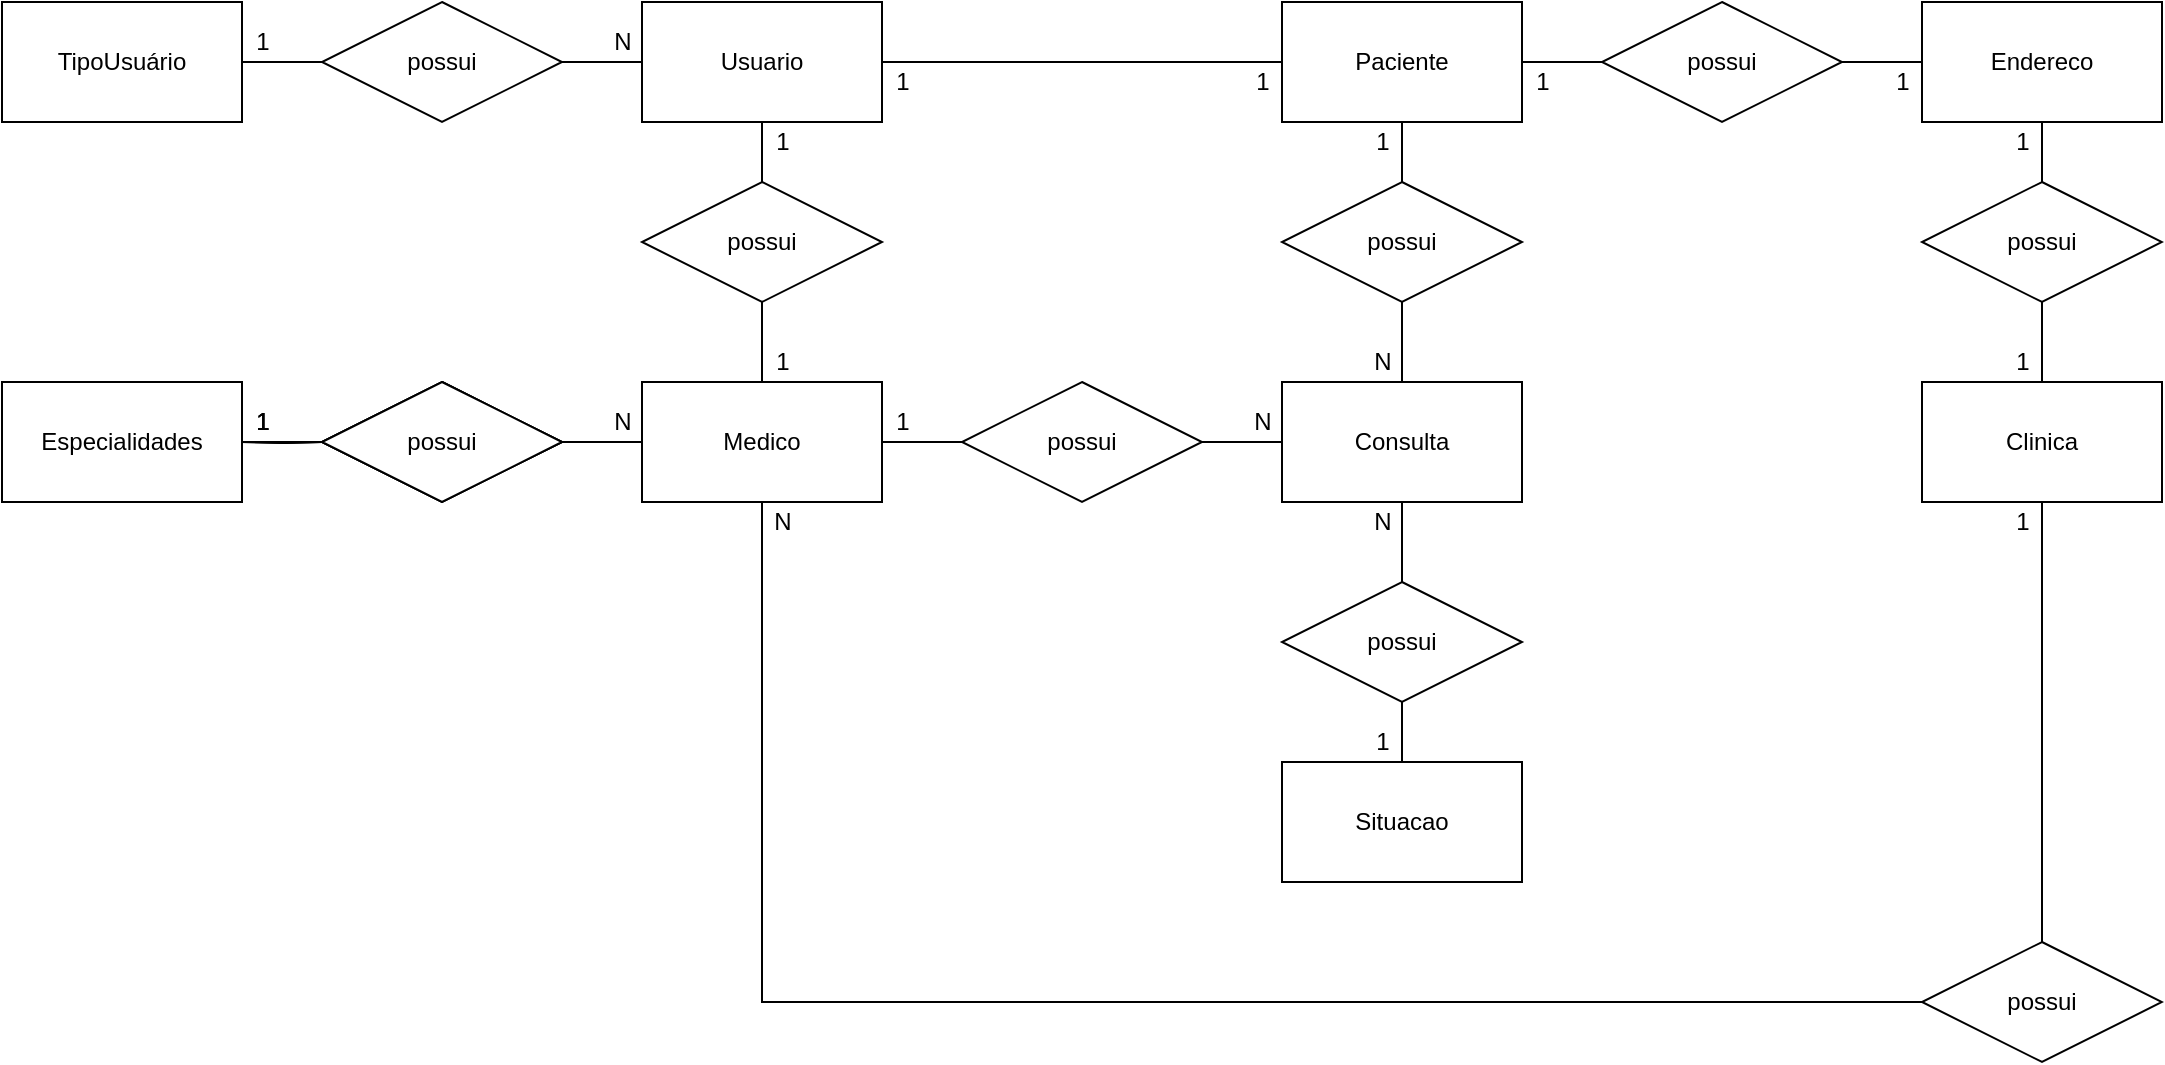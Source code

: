<mxfile version="14.9.8" type="device" pages="2"><diagram id="LfWB1ui1bYwnn0pGMx7a" name="Conceitual"><mxGraphModel dx="868" dy="450" grid="1" gridSize="10" guides="1" tooltips="1" connect="1" arrows="1" fold="1" page="1" pageScale="1" pageWidth="827" pageHeight="1169" math="0" shadow="0"><root><mxCell id="0"/><mxCell id="1" parent="0"/><mxCell id="jbiqNf6RN7B5OtMF_fF1-4" style="edgeStyle=orthogonalEdgeStyle;rounded=0;orthogonalLoop=1;jettySize=auto;html=1;entryX=0;entryY=0.5;entryDx=0;entryDy=0;endArrow=none;endFill=0;" parent="1" source="jbiqNf6RN7B5OtMF_fF1-1" target="jbiqNf6RN7B5OtMF_fF1-3" edge="1"><mxGeometry relative="1" as="geometry"/></mxCell><mxCell id="jbiqNf6RN7B5OtMF_fF1-1" value="TipoUsuário" style="rounded=0;whiteSpace=wrap;html=1;" parent="1" vertex="1"><mxGeometry x="60" y="30" width="120" height="60" as="geometry"/></mxCell><mxCell id="cAG_SviLnTarYkIdhIIH-14" style="edgeStyle=orthogonalEdgeStyle;rounded=0;orthogonalLoop=1;jettySize=auto;html=1;endArrow=none;endFill=0;" parent="1" source="jbiqNf6RN7B5OtMF_fF1-2" target="cAG_SviLnTarYkIdhIIH-13" edge="1"><mxGeometry relative="1" as="geometry"/></mxCell><mxCell id="cAG_SviLnTarYkIdhIIH-17" style="edgeStyle=orthogonalEdgeStyle;rounded=0;orthogonalLoop=1;jettySize=auto;html=1;endArrow=none;endFill=0;" parent="1" source="jbiqNf6RN7B5OtMF_fF1-2" target="cAG_SviLnTarYkIdhIIH-16" edge="1"><mxGeometry relative="1" as="geometry"/></mxCell><mxCell id="cAG_SviLnTarYkIdhIIH-62" value="" style="edgeStyle=orthogonalEdgeStyle;rounded=0;orthogonalLoop=1;jettySize=auto;html=1;endArrow=none;endFill=0;" parent="1" source="jbiqNf6RN7B5OtMF_fF1-2" target="jbiqNf6RN7B5OtMF_fF1-3" edge="1"><mxGeometry relative="1" as="geometry"/></mxCell><mxCell id="jbiqNf6RN7B5OtMF_fF1-2" value="Usuario" style="rounded=0;whiteSpace=wrap;html=1;" parent="1" vertex="1"><mxGeometry x="380" y="30" width="120" height="60" as="geometry"/></mxCell><mxCell id="jbiqNf6RN7B5OtMF_fF1-5" style="edgeStyle=orthogonalEdgeStyle;rounded=0;orthogonalLoop=1;jettySize=auto;html=1;exitX=1;exitY=0.5;exitDx=0;exitDy=0;entryX=0;entryY=0.5;entryDx=0;entryDy=0;endArrow=none;endFill=0;" parent="1" source="jbiqNf6RN7B5OtMF_fF1-3" target="jbiqNf6RN7B5OtMF_fF1-2" edge="1"><mxGeometry relative="1" as="geometry"/></mxCell><mxCell id="jbiqNf6RN7B5OtMF_fF1-3" value="possui" style="shape=rhombus;perimeter=rhombusPerimeter;whiteSpace=wrap;html=1;align=center;" parent="1" vertex="1"><mxGeometry x="220" y="30" width="120" height="60" as="geometry"/></mxCell><mxCell id="cAG_SviLnTarYkIdhIIH-5" style="edgeStyle=orthogonalEdgeStyle;rounded=0;orthogonalLoop=1;jettySize=auto;html=1;entryX=0;entryY=0.5;entryDx=0;entryDy=0;endArrow=none;endFill=0;" parent="1" source="cAG_SviLnTarYkIdhIIH-1" target="cAG_SviLnTarYkIdhIIH-3" edge="1"><mxGeometry relative="1" as="geometry"/></mxCell><mxCell id="cAG_SviLnTarYkIdhIIH-1" value="Especialidades" style="rounded=0;whiteSpace=wrap;html=1;" parent="1" vertex="1"><mxGeometry x="60" y="220" width="120" height="60" as="geometry"/></mxCell><mxCell id="cAG_SviLnTarYkIdhIIH-38" style="edgeStyle=orthogonalEdgeStyle;rounded=0;orthogonalLoop=1;jettySize=auto;html=1;entryX=0;entryY=0.5;entryDx=0;entryDy=0;endArrow=none;endFill=0;" parent="1" source="cAG_SviLnTarYkIdhIIH-2" target="cAG_SviLnTarYkIdhIIH-37" edge="1"><mxGeometry relative="1" as="geometry"/></mxCell><mxCell id="cAG_SviLnTarYkIdhIIH-55" style="edgeStyle=orthogonalEdgeStyle;rounded=0;orthogonalLoop=1;jettySize=auto;html=1;entryX=0;entryY=0.5;entryDx=0;entryDy=0;endArrow=none;endFill=0;" parent="1" source="cAG_SviLnTarYkIdhIIH-2" target="cAG_SviLnTarYkIdhIIH-54" edge="1"><mxGeometry relative="1" as="geometry"><Array as="points"><mxPoint x="440" y="530"/></Array></mxGeometry></mxCell><mxCell id="cAG_SviLnTarYkIdhIIH-2" value="Medico" style="rounded=0;whiteSpace=wrap;html=1;" parent="1" vertex="1"><mxGeometry x="380" y="220" width="120" height="60" as="geometry"/></mxCell><mxCell id="cAG_SviLnTarYkIdhIIH-3" value="possui" style="shape=rhombus;perimeter=rhombusPerimeter;whiteSpace=wrap;html=1;align=center;" parent="1" vertex="1"><mxGeometry x="220" y="220" width="120" height="60" as="geometry"/></mxCell><mxCell id="cAG_SviLnTarYkIdhIIH-7" value="1" style="text;html=1;align=center;verticalAlign=middle;resizable=0;points=[];autosize=1;strokeColor=none;" parent="1" vertex="1"><mxGeometry x="180" y="40" width="20" height="20" as="geometry"/></mxCell><mxCell id="cAG_SviLnTarYkIdhIIH-8" value="N" style="text;html=1;align=center;verticalAlign=middle;resizable=0;points=[];autosize=1;strokeColor=none;" parent="1" vertex="1"><mxGeometry x="360" y="40" width="20" height="20" as="geometry"/></mxCell><mxCell id="cAG_SviLnTarYkIdhIIH-9" value="1" style="text;html=1;align=center;verticalAlign=middle;resizable=0;points=[];autosize=1;strokeColor=none;" parent="1" vertex="1"><mxGeometry x="180" y="230" width="20" height="20" as="geometry"/></mxCell><mxCell id="cAG_SviLnTarYkIdhIIH-10" value="N" style="text;html=1;align=center;verticalAlign=middle;resizable=0;points=[];autosize=1;strokeColor=none;" parent="1" vertex="1"><mxGeometry x="360" y="230" width="20" height="20" as="geometry"/></mxCell><mxCell id="cAG_SviLnTarYkIdhIIH-41" style="edgeStyle=orthogonalEdgeStyle;rounded=0;orthogonalLoop=1;jettySize=auto;html=1;endArrow=none;endFill=0;" parent="1" source="cAG_SviLnTarYkIdhIIH-11" edge="1"><mxGeometry relative="1" as="geometry"><mxPoint x="760" y="130" as="targetPoint"/></mxGeometry></mxCell><mxCell id="cAG_SviLnTarYkIdhIIH-11" value="Paciente" style="rounded=0;whiteSpace=wrap;html=1;" parent="1" vertex="1"><mxGeometry x="700" y="30" width="120" height="60" as="geometry"/></mxCell><mxCell id="cAG_SviLnTarYkIdhIIH-35" style="edgeStyle=orthogonalEdgeStyle;rounded=0;orthogonalLoop=1;jettySize=auto;html=1;endArrow=none;endFill=0;" parent="1" source="cAG_SviLnTarYkIdhIIH-13" target="cAG_SviLnTarYkIdhIIH-2" edge="1"><mxGeometry relative="1" as="geometry"/></mxCell><mxCell id="cAG_SviLnTarYkIdhIIH-13" value="possui" style="shape=rhombus;perimeter=rhombusPerimeter;whiteSpace=wrap;html=1;align=center;" parent="1" vertex="1"><mxGeometry x="380" y="120" width="120" height="60" as="geometry"/></mxCell><mxCell id="cAG_SviLnTarYkIdhIIH-18" style="edgeStyle=orthogonalEdgeStyle;rounded=0;orthogonalLoop=1;jettySize=auto;html=1;endArrow=none;endFill=0;" parent="1" source="cAG_SviLnTarYkIdhIIH-16" target="cAG_SviLnTarYkIdhIIH-11" edge="1"><mxGeometry relative="1" as="geometry"/></mxCell><mxCell id="cAG_SviLnTarYkIdhIIH-44" style="edgeStyle=orthogonalEdgeStyle;rounded=0;orthogonalLoop=1;jettySize=auto;html=1;endArrow=none;endFill=0;" parent="1" source="cAG_SviLnTarYkIdhIIH-16" target="cAG_SviLnTarYkIdhIIH-43" edge="1"><mxGeometry relative="1" as="geometry"/></mxCell><mxCell id="cAG_SviLnTarYkIdhIIH-16" value="possui" style="shape=rhombus;perimeter=rhombusPerimeter;whiteSpace=wrap;html=1;align=center;" parent="1" vertex="1"><mxGeometry x="860" y="30" width="120" height="60" as="geometry"/></mxCell><mxCell id="cAG_SviLnTarYkIdhIIH-19" style="edgeStyle=orthogonalEdgeStyle;rounded=0;orthogonalLoop=1;jettySize=auto;html=1;entryX=0;entryY=0.5;entryDx=0;entryDy=0;endArrow=none;endFill=0;" parent="1" target="cAG_SviLnTarYkIdhIIH-20" edge="1"><mxGeometry relative="1" as="geometry"><mxPoint x="180" y="250" as="sourcePoint"/></mxGeometry></mxCell><mxCell id="cAG_SviLnTarYkIdhIIH-20" value="possui" style="shape=rhombus;perimeter=rhombusPerimeter;whiteSpace=wrap;html=1;align=center;" parent="1" vertex="1"><mxGeometry x="220" y="220" width="120" height="60" as="geometry"/></mxCell><mxCell id="cAG_SviLnTarYkIdhIIH-21" value="1" style="text;html=1;align=center;verticalAlign=middle;resizable=0;points=[];autosize=1;strokeColor=none;" parent="1" vertex="1"><mxGeometry x="180" y="230" width="20" height="20" as="geometry"/></mxCell><mxCell id="cAG_SviLnTarYkIdhIIH-22" style="edgeStyle=orthogonalEdgeStyle;rounded=0;orthogonalLoop=1;jettySize=auto;html=1;entryX=0;entryY=0.5;entryDx=0;entryDy=0;endArrow=none;endFill=0;" parent="1" target="cAG_SviLnTarYkIdhIIH-23" edge="1"><mxGeometry relative="1" as="geometry"><mxPoint x="180" y="250" as="sourcePoint"/></mxGeometry></mxCell><mxCell id="cAG_SviLnTarYkIdhIIH-34" style="edgeStyle=orthogonalEdgeStyle;rounded=0;orthogonalLoop=1;jettySize=auto;html=1;entryX=0;entryY=0.5;entryDx=0;entryDy=0;endArrow=none;endFill=0;" parent="1" source="cAG_SviLnTarYkIdhIIH-23" target="cAG_SviLnTarYkIdhIIH-2" edge="1"><mxGeometry relative="1" as="geometry"/></mxCell><mxCell id="cAG_SviLnTarYkIdhIIH-23" value="possui" style="shape=rhombus;perimeter=rhombusPerimeter;whiteSpace=wrap;html=1;align=center;" parent="1" vertex="1"><mxGeometry x="220" y="220" width="120" height="60" as="geometry"/></mxCell><mxCell id="cAG_SviLnTarYkIdhIIH-24" value="1" style="text;html=1;align=center;verticalAlign=middle;resizable=0;points=[];autosize=1;strokeColor=none;" parent="1" vertex="1"><mxGeometry x="180" y="230" width="20" height="20" as="geometry"/></mxCell><mxCell id="cAG_SviLnTarYkIdhIIH-52" style="edgeStyle=orthogonalEdgeStyle;rounded=0;orthogonalLoop=1;jettySize=auto;html=1;endArrow=none;endFill=0;" parent="1" source="cAG_SviLnTarYkIdhIIH-36" target="cAG_SviLnTarYkIdhIIH-50" edge="1"><mxGeometry relative="1" as="geometry"/></mxCell><mxCell id="cAG_SviLnTarYkIdhIIH-36" value="Consulta" style="rounded=0;whiteSpace=wrap;html=1;" parent="1" vertex="1"><mxGeometry x="700" y="220" width="120" height="60" as="geometry"/></mxCell><mxCell id="cAG_SviLnTarYkIdhIIH-39" style="edgeStyle=orthogonalEdgeStyle;rounded=0;orthogonalLoop=1;jettySize=auto;html=1;entryX=0;entryY=0.5;entryDx=0;entryDy=0;endArrow=none;endFill=0;" parent="1" source="cAG_SviLnTarYkIdhIIH-37" target="cAG_SviLnTarYkIdhIIH-36" edge="1"><mxGeometry relative="1" as="geometry"/></mxCell><mxCell id="cAG_SviLnTarYkIdhIIH-37" value="possui" style="shape=rhombus;perimeter=rhombusPerimeter;whiteSpace=wrap;html=1;align=center;" parent="1" vertex="1"><mxGeometry x="540" y="220" width="120" height="60" as="geometry"/></mxCell><mxCell id="cAG_SviLnTarYkIdhIIH-42" style="edgeStyle=orthogonalEdgeStyle;rounded=0;orthogonalLoop=1;jettySize=auto;html=1;endArrow=none;endFill=0;" parent="1" source="cAG_SviLnTarYkIdhIIH-40" target="cAG_SviLnTarYkIdhIIH-36" edge="1"><mxGeometry relative="1" as="geometry"/></mxCell><mxCell id="cAG_SviLnTarYkIdhIIH-40" value="possui" style="shape=rhombus;perimeter=rhombusPerimeter;whiteSpace=wrap;html=1;align=center;" parent="1" vertex="1"><mxGeometry x="700" y="120" width="120" height="60" as="geometry"/></mxCell><mxCell id="cAG_SviLnTarYkIdhIIH-48" style="edgeStyle=orthogonalEdgeStyle;rounded=0;orthogonalLoop=1;jettySize=auto;html=1;endArrow=none;endFill=0;" parent="1" source="cAG_SviLnTarYkIdhIIH-43" target="cAG_SviLnTarYkIdhIIH-46" edge="1"><mxGeometry relative="1" as="geometry"/></mxCell><mxCell id="cAG_SviLnTarYkIdhIIH-43" value="Endereco" style="rounded=0;whiteSpace=wrap;html=1;" parent="1" vertex="1"><mxGeometry x="1020" y="30" width="120" height="60" as="geometry"/></mxCell><mxCell id="cAG_SviLnTarYkIdhIIH-56" style="edgeStyle=orthogonalEdgeStyle;rounded=0;orthogonalLoop=1;jettySize=auto;html=1;endArrow=none;endFill=0;" parent="1" source="cAG_SviLnTarYkIdhIIH-45" target="cAG_SviLnTarYkIdhIIH-54" edge="1"><mxGeometry relative="1" as="geometry"/></mxCell><mxCell id="cAG_SviLnTarYkIdhIIH-45" value="Clinica" style="rounded=0;whiteSpace=wrap;html=1;" parent="1" vertex="1"><mxGeometry x="1020" y="220" width="120" height="60" as="geometry"/></mxCell><mxCell id="cAG_SviLnTarYkIdhIIH-49" style="edgeStyle=orthogonalEdgeStyle;rounded=0;orthogonalLoop=1;jettySize=auto;html=1;endArrow=none;endFill=0;" parent="1" source="cAG_SviLnTarYkIdhIIH-46" target="cAG_SviLnTarYkIdhIIH-45" edge="1"><mxGeometry relative="1" as="geometry"/></mxCell><mxCell id="cAG_SviLnTarYkIdhIIH-46" value="possui" style="shape=rhombus;perimeter=rhombusPerimeter;whiteSpace=wrap;html=1;align=center;" parent="1" vertex="1"><mxGeometry x="1020" y="120" width="120" height="60" as="geometry"/></mxCell><mxCell id="cAG_SviLnTarYkIdhIIH-53" style="edgeStyle=orthogonalEdgeStyle;rounded=0;orthogonalLoop=1;jettySize=auto;html=1;endArrow=none;endFill=0;" parent="1" source="cAG_SviLnTarYkIdhIIH-50" target="cAG_SviLnTarYkIdhIIH-51" edge="1"><mxGeometry relative="1" as="geometry"/></mxCell><mxCell id="cAG_SviLnTarYkIdhIIH-50" value="possui" style="shape=rhombus;perimeter=rhombusPerimeter;whiteSpace=wrap;html=1;align=center;" parent="1" vertex="1"><mxGeometry x="700" y="320" width="120" height="60" as="geometry"/></mxCell><mxCell id="cAG_SviLnTarYkIdhIIH-51" value="Situacao" style="rounded=0;whiteSpace=wrap;html=1;" parent="1" vertex="1"><mxGeometry x="700" y="410" width="120" height="60" as="geometry"/></mxCell><mxCell id="cAG_SviLnTarYkIdhIIH-54" value="possui" style="shape=rhombus;perimeter=rhombusPerimeter;whiteSpace=wrap;html=1;align=center;" parent="1" vertex="1"><mxGeometry x="1020" y="500" width="120" height="60" as="geometry"/></mxCell><mxCell id="cAG_SviLnTarYkIdhIIH-57" value="1" style="text;html=1;align=center;verticalAlign=middle;resizable=0;points=[];autosize=1;strokeColor=none;" parent="1" vertex="1"><mxGeometry x="440" y="90" width="20" height="20" as="geometry"/></mxCell><mxCell id="cAG_SviLnTarYkIdhIIH-58" value="1" style="text;html=1;align=center;verticalAlign=middle;resizable=0;points=[];autosize=1;strokeColor=none;" parent="1" vertex="1"><mxGeometry x="440" y="200" width="20" height="20" as="geometry"/></mxCell><mxCell id="cAG_SviLnTarYkIdhIIH-59" value="1" style="text;html=1;align=center;verticalAlign=middle;resizable=0;points=[];autosize=1;strokeColor=none;" parent="1" vertex="1"><mxGeometry x="680" y="60" width="20" height="20" as="geometry"/></mxCell><mxCell id="cAG_SviLnTarYkIdhIIH-60" value="1" style="text;html=1;align=center;verticalAlign=middle;resizable=0;points=[];autosize=1;strokeColor=none;" parent="1" vertex="1"><mxGeometry x="500" y="60" width="20" height="20" as="geometry"/></mxCell><mxCell id="cAG_SviLnTarYkIdhIIH-61" value="1" style="text;html=1;align=center;verticalAlign=middle;resizable=0;points=[];autosize=1;strokeColor=none;" parent="1" vertex="1"><mxGeometry x="500" y="230" width="20" height="20" as="geometry"/></mxCell><mxCell id="cAG_SviLnTarYkIdhIIH-63" value="N" style="text;html=1;align=center;verticalAlign=middle;resizable=0;points=[];autosize=1;strokeColor=none;" parent="1" vertex="1"><mxGeometry x="680" y="230" width="20" height="20" as="geometry"/></mxCell><mxCell id="cAG_SviLnTarYkIdhIIH-64" value="N" style="text;html=1;align=center;verticalAlign=middle;resizable=0;points=[];autosize=1;strokeColor=none;" parent="1" vertex="1"><mxGeometry x="740" y="280" width="20" height="20" as="geometry"/></mxCell><mxCell id="cAG_SviLnTarYkIdhIIH-65" value="1" style="text;html=1;align=center;verticalAlign=middle;resizable=0;points=[];autosize=1;strokeColor=none;" parent="1" vertex="1"><mxGeometry x="740" y="390" width="20" height="20" as="geometry"/></mxCell><mxCell id="cAG_SviLnTarYkIdhIIH-66" value="1" style="text;html=1;align=center;verticalAlign=middle;resizable=0;points=[];autosize=1;strokeColor=none;" parent="1" vertex="1"><mxGeometry x="820" y="60" width="20" height="20" as="geometry"/></mxCell><mxCell id="cAG_SviLnTarYkIdhIIH-67" value="1" style="text;html=1;align=center;verticalAlign=middle;resizable=0;points=[];autosize=1;strokeColor=none;" parent="1" vertex="1"><mxGeometry x="1000" y="60" width="20" height="20" as="geometry"/></mxCell><mxCell id="cAG_SviLnTarYkIdhIIH-68" value="1" style="text;html=1;align=center;verticalAlign=middle;resizable=0;points=[];autosize=1;strokeColor=none;" parent="1" vertex="1"><mxGeometry x="1060" y="200" width="20" height="20" as="geometry"/></mxCell><mxCell id="cAG_SviLnTarYkIdhIIH-69" value="1" style="text;html=1;align=center;verticalAlign=middle;resizable=0;points=[];autosize=1;strokeColor=none;" parent="1" vertex="1"><mxGeometry x="1060" y="90" width="20" height="20" as="geometry"/></mxCell><mxCell id="cAG_SviLnTarYkIdhIIH-70" value="1" style="text;html=1;align=center;verticalAlign=middle;resizable=0;points=[];autosize=1;strokeColor=none;" parent="1" vertex="1"><mxGeometry x="1060" y="280" width="20" height="20" as="geometry"/></mxCell><mxCell id="cAG_SviLnTarYkIdhIIH-71" value="N" style="text;html=1;align=center;verticalAlign=middle;resizable=0;points=[];autosize=1;strokeColor=none;" parent="1" vertex="1"><mxGeometry x="440" y="280" width="20" height="20" as="geometry"/></mxCell><mxCell id="cAG_SviLnTarYkIdhIIH-72" value="1" style="text;html=1;align=center;verticalAlign=middle;resizable=0;points=[];autosize=1;strokeColor=none;" parent="1" vertex="1"><mxGeometry x="740" y="90" width="20" height="20" as="geometry"/></mxCell><mxCell id="cAG_SviLnTarYkIdhIIH-73" value="N" style="text;html=1;align=center;verticalAlign=middle;resizable=0;points=[];autosize=1;strokeColor=none;" parent="1" vertex="1"><mxGeometry x="740" y="200" width="20" height="20" as="geometry"/></mxCell></root></mxGraphModel></diagram><diagram id="ZTUkLHb6FETA6n2-VKxh" name="Lógico"><mxGraphModel dx="1080" dy="450" grid="1" gridSize="10" guides="1" tooltips="1" connect="1" arrows="1" fold="1" page="1" pageScale="1" pageWidth="827" pageHeight="1169" math="0" shadow="0"><root><mxCell id="THkV9FOwX-B4hQtq1RS--0"/><mxCell id="THkV9FOwX-B4hQtq1RS--1" parent="THkV9FOwX-B4hQtq1RS--0"/><mxCell id="xNK_0DnHvjrGWhQIU7Gi-0" value="TipoUsuario" style="shape=table;startSize=30;container=1;collapsible=1;childLayout=tableLayout;fixedRows=1;rowLines=0;fontStyle=1;align=center;resizeLast=1;" parent="THkV9FOwX-B4hQtq1RS--1" vertex="1"><mxGeometry x="40" y="40" width="180" height="100" as="geometry"/></mxCell><mxCell id="xNK_0DnHvjrGWhQIU7Gi-1" value="" style="shape=partialRectangle;collapsible=0;dropTarget=0;pointerEvents=0;fillColor=none;top=0;left=0;bottom=1;right=0;points=[[0,0.5],[1,0.5]];portConstraint=eastwest;" parent="xNK_0DnHvjrGWhQIU7Gi-0" vertex="1"><mxGeometry y="30" width="180" height="30" as="geometry"/></mxCell><mxCell id="xNK_0DnHvjrGWhQIU7Gi-2" value="PK" style="shape=partialRectangle;connectable=0;fillColor=none;top=0;left=0;bottom=0;right=0;fontStyle=1;overflow=hidden;" parent="xNK_0DnHvjrGWhQIU7Gi-1" vertex="1"><mxGeometry width="30" height="30" as="geometry"/></mxCell><mxCell id="xNK_0DnHvjrGWhQIU7Gi-3" value="IdTipoUsuario" style="shape=partialRectangle;connectable=0;fillColor=none;top=0;left=0;bottom=0;right=0;align=left;spacingLeft=6;fontStyle=5;overflow=hidden;" parent="xNK_0DnHvjrGWhQIU7Gi-1" vertex="1"><mxGeometry x="30" width="150" height="30" as="geometry"/></mxCell><mxCell id="xNK_0DnHvjrGWhQIU7Gi-4" value="" style="shape=partialRectangle;collapsible=0;dropTarget=0;pointerEvents=0;fillColor=none;top=0;left=0;bottom=0;right=0;points=[[0,0.5],[1,0.5]];portConstraint=eastwest;" parent="xNK_0DnHvjrGWhQIU7Gi-0" vertex="1"><mxGeometry y="60" width="180" height="30" as="geometry"/></mxCell><mxCell id="xNK_0DnHvjrGWhQIU7Gi-5" value="" style="shape=partialRectangle;connectable=0;fillColor=none;top=0;left=0;bottom=0;right=0;editable=1;overflow=hidden;" parent="xNK_0DnHvjrGWhQIU7Gi-4" vertex="1"><mxGeometry width="30" height="30" as="geometry"/></mxCell><mxCell id="xNK_0DnHvjrGWhQIU7Gi-6" value="TipoUsuario" style="shape=partialRectangle;connectable=0;fillColor=none;top=0;left=0;bottom=0;right=0;align=left;spacingLeft=6;overflow=hidden;" parent="xNK_0DnHvjrGWhQIU7Gi-4" vertex="1"><mxGeometry x="30" width="150" height="30" as="geometry"/></mxCell><mxCell id="xNK_0DnHvjrGWhQIU7Gi-13" value="Usuario" style="shape=table;startSize=30;container=1;collapsible=1;childLayout=tableLayout;fixedRows=1;rowLines=0;fontStyle=1;align=center;resizeLast=1;" parent="THkV9FOwX-B4hQtq1RS--1" vertex="1"><mxGeometry x="310" y="40" width="180" height="160" as="geometry"/></mxCell><mxCell id="xNK_0DnHvjrGWhQIU7Gi-14" value="" style="shape=partialRectangle;collapsible=0;dropTarget=0;pointerEvents=0;fillColor=none;top=0;left=0;bottom=0;right=0;points=[[0,0.5],[1,0.5]];portConstraint=eastwest;" parent="xNK_0DnHvjrGWhQIU7Gi-13" vertex="1"><mxGeometry y="30" width="180" height="30" as="geometry"/></mxCell><mxCell id="xNK_0DnHvjrGWhQIU7Gi-15" value="PK" style="shape=partialRectangle;connectable=0;fillColor=none;top=0;left=0;bottom=0;right=0;fontStyle=1;overflow=hidden;" parent="xNK_0DnHvjrGWhQIU7Gi-14" vertex="1"><mxGeometry width="60" height="30" as="geometry"/></mxCell><mxCell id="xNK_0DnHvjrGWhQIU7Gi-16" value="IdUsuario" style="shape=partialRectangle;connectable=0;fillColor=none;top=0;left=0;bottom=0;right=0;align=left;spacingLeft=6;fontStyle=5;overflow=hidden;" parent="xNK_0DnHvjrGWhQIU7Gi-14" vertex="1"><mxGeometry x="60" width="120" height="30" as="geometry"/></mxCell><mxCell id="xNK_0DnHvjrGWhQIU7Gi-17" value="" style="shape=partialRectangle;collapsible=0;dropTarget=0;pointerEvents=0;fillColor=none;top=0;left=0;bottom=1;right=0;points=[[0,0.5],[1,0.5]];portConstraint=eastwest;" parent="xNK_0DnHvjrGWhQIU7Gi-13" vertex="1"><mxGeometry y="60" width="180" height="30" as="geometry"/></mxCell><mxCell id="xNK_0DnHvjrGWhQIU7Gi-18" value="FK" style="shape=partialRectangle;connectable=0;fillColor=none;top=0;left=0;bottom=0;right=0;fontStyle=1;overflow=hidden;" parent="xNK_0DnHvjrGWhQIU7Gi-17" vertex="1"><mxGeometry width="60" height="30" as="geometry"/></mxCell><mxCell id="xNK_0DnHvjrGWhQIU7Gi-19" value="IdTipoUsuario" style="shape=partialRectangle;connectable=0;fillColor=none;top=0;left=0;bottom=0;right=0;align=left;spacingLeft=6;fontStyle=5;overflow=hidden;" parent="xNK_0DnHvjrGWhQIU7Gi-17" vertex="1"><mxGeometry x="60" width="120" height="30" as="geometry"/></mxCell><mxCell id="xNK_0DnHvjrGWhQIU7Gi-20" value="" style="shape=partialRectangle;collapsible=0;dropTarget=0;pointerEvents=0;fillColor=none;top=0;left=0;bottom=0;right=0;points=[[0,0.5],[1,0.5]];portConstraint=eastwest;" parent="xNK_0DnHvjrGWhQIU7Gi-13" vertex="1"><mxGeometry y="90" width="180" height="30" as="geometry"/></mxCell><mxCell id="xNK_0DnHvjrGWhQIU7Gi-21" value="" style="shape=partialRectangle;connectable=0;fillColor=none;top=0;left=0;bottom=0;right=0;editable=1;overflow=hidden;" parent="xNK_0DnHvjrGWhQIU7Gi-20" vertex="1"><mxGeometry width="60" height="30" as="geometry"/></mxCell><mxCell id="xNK_0DnHvjrGWhQIU7Gi-22" value="Email" style="shape=partialRectangle;connectable=0;fillColor=none;top=0;left=0;bottom=0;right=0;align=left;spacingLeft=6;overflow=hidden;" parent="xNK_0DnHvjrGWhQIU7Gi-20" vertex="1"><mxGeometry x="60" width="120" height="30" as="geometry"/></mxCell><mxCell id="xNK_0DnHvjrGWhQIU7Gi-23" value="" style="shape=partialRectangle;collapsible=0;dropTarget=0;pointerEvents=0;fillColor=none;top=0;left=0;bottom=0;right=0;points=[[0,0.5],[1,0.5]];portConstraint=eastwest;" parent="xNK_0DnHvjrGWhQIU7Gi-13" vertex="1"><mxGeometry y="120" width="180" height="30" as="geometry"/></mxCell><mxCell id="xNK_0DnHvjrGWhQIU7Gi-24" value="" style="shape=partialRectangle;connectable=0;fillColor=none;top=0;left=0;bottom=0;right=0;editable=1;overflow=hidden;" parent="xNK_0DnHvjrGWhQIU7Gi-23" vertex="1"><mxGeometry width="60" height="30" as="geometry"/></mxCell><mxCell id="xNK_0DnHvjrGWhQIU7Gi-25" value="Senha" style="shape=partialRectangle;connectable=0;fillColor=none;top=0;left=0;bottom=0;right=0;align=left;spacingLeft=6;overflow=hidden;" parent="xNK_0DnHvjrGWhQIU7Gi-23" vertex="1"><mxGeometry x="60" width="120" height="30" as="geometry"/></mxCell><mxCell id="ZxUD5aOLRrO6bUhckDWb-0" value="Paciente" style="shape=table;startSize=30;container=1;collapsible=1;childLayout=tableLayout;fixedRows=1;rowLines=0;fontStyle=1;align=center;resizeLast=1;" parent="THkV9FOwX-B4hQtq1RS--1" vertex="1"><mxGeometry x="580" y="40" width="180" height="280" as="geometry"/></mxCell><mxCell id="ZxUD5aOLRrO6bUhckDWb-1" value="" style="shape=partialRectangle;collapsible=0;dropTarget=0;pointerEvents=0;fillColor=none;top=0;left=0;bottom=0;right=0;points=[[0,0.5],[1,0.5]];portConstraint=eastwest;" parent="ZxUD5aOLRrO6bUhckDWb-0" vertex="1"><mxGeometry y="30" width="180" height="30" as="geometry"/></mxCell><mxCell id="ZxUD5aOLRrO6bUhckDWb-2" value="PK" style="shape=partialRectangle;connectable=0;fillColor=none;top=0;left=0;bottom=0;right=0;fontStyle=1;overflow=hidden;" parent="ZxUD5aOLRrO6bUhckDWb-1" vertex="1"><mxGeometry width="60" height="30" as="geometry"/></mxCell><mxCell id="ZxUD5aOLRrO6bUhckDWb-3" value="IdPaciente" style="shape=partialRectangle;connectable=0;fillColor=none;top=0;left=0;bottom=0;right=0;align=left;spacingLeft=6;fontStyle=5;overflow=hidden;" parent="ZxUD5aOLRrO6bUhckDWb-1" vertex="1"><mxGeometry x="60" width="120" height="30" as="geometry"/></mxCell><mxCell id="ZxUD5aOLRrO6bUhckDWb-25" value="" style="shape=partialRectangle;collapsible=0;dropTarget=0;pointerEvents=0;fillColor=none;top=0;left=0;bottom=0;right=0;points=[[0,0.5],[1,0.5]];portConstraint=eastwest;" parent="ZxUD5aOLRrO6bUhckDWb-0" vertex="1"><mxGeometry y="60" width="180" height="30" as="geometry"/></mxCell><mxCell id="ZxUD5aOLRrO6bUhckDWb-26" value="FK" style="shape=partialRectangle;connectable=0;fillColor=none;top=0;left=0;bottom=0;right=0;fontStyle=1;overflow=hidden;" parent="ZxUD5aOLRrO6bUhckDWb-25" vertex="1"><mxGeometry width="60" height="30" as="geometry"/></mxCell><mxCell id="ZxUD5aOLRrO6bUhckDWb-27" value="IdUsuario" style="shape=partialRectangle;connectable=0;fillColor=none;top=0;left=0;bottom=0;right=0;align=left;spacingLeft=6;fontStyle=1;overflow=hidden;" parent="ZxUD5aOLRrO6bUhckDWb-25" vertex="1"><mxGeometry x="60" width="120" height="30" as="geometry"/></mxCell><mxCell id="ZxUD5aOLRrO6bUhckDWb-4" value="" style="shape=partialRectangle;collapsible=0;dropTarget=0;pointerEvents=0;fillColor=none;top=0;left=0;bottom=1;right=0;points=[[0,0.5],[1,0.5]];portConstraint=eastwest;" parent="ZxUD5aOLRrO6bUhckDWb-0" vertex="1"><mxGeometry y="90" width="180" height="30" as="geometry"/></mxCell><mxCell id="ZxUD5aOLRrO6bUhckDWb-5" value="FK" style="shape=partialRectangle;connectable=0;fillColor=none;top=0;left=0;bottom=0;right=0;fontStyle=1;overflow=hidden;" parent="ZxUD5aOLRrO6bUhckDWb-4" vertex="1"><mxGeometry width="60" height="30" as="geometry"/></mxCell><mxCell id="ZxUD5aOLRrO6bUhckDWb-6" value="IdEndereco" style="shape=partialRectangle;connectable=0;fillColor=none;top=0;left=0;bottom=0;right=0;align=left;spacingLeft=6;fontStyle=5;overflow=hidden;" parent="ZxUD5aOLRrO6bUhckDWb-4" vertex="1"><mxGeometry x="60" width="120" height="30" as="geometry"/></mxCell><mxCell id="ZxUD5aOLRrO6bUhckDWb-7" value="" style="shape=partialRectangle;collapsible=0;dropTarget=0;pointerEvents=0;fillColor=none;top=0;left=0;bottom=0;right=0;points=[[0,0.5],[1,0.5]];portConstraint=eastwest;" parent="ZxUD5aOLRrO6bUhckDWb-0" vertex="1"><mxGeometry y="120" width="180" height="30" as="geometry"/></mxCell><mxCell id="ZxUD5aOLRrO6bUhckDWb-8" value="" style="shape=partialRectangle;connectable=0;fillColor=none;top=0;left=0;bottom=0;right=0;editable=1;overflow=hidden;" parent="ZxUD5aOLRrO6bUhckDWb-7" vertex="1"><mxGeometry width="60" height="30" as="geometry"/></mxCell><mxCell id="ZxUD5aOLRrO6bUhckDWb-9" value="Nome" style="shape=partialRectangle;connectable=0;fillColor=none;top=0;left=0;bottom=0;right=0;align=left;spacingLeft=6;overflow=hidden;" parent="ZxUD5aOLRrO6bUhckDWb-7" vertex="1"><mxGeometry x="60" width="120" height="30" as="geometry"/></mxCell><mxCell id="ZxUD5aOLRrO6bUhckDWb-28" value="" style="shape=partialRectangle;collapsible=0;dropTarget=0;pointerEvents=0;fillColor=none;top=0;left=0;bottom=0;right=0;points=[[0,0.5],[1,0.5]];portConstraint=eastwest;" parent="ZxUD5aOLRrO6bUhckDWb-0" vertex="1"><mxGeometry y="150" width="180" height="30" as="geometry"/></mxCell><mxCell id="ZxUD5aOLRrO6bUhckDWb-29" value="" style="shape=partialRectangle;connectable=0;fillColor=none;top=0;left=0;bottom=0;right=0;editable=1;overflow=hidden;" parent="ZxUD5aOLRrO6bUhckDWb-28" vertex="1"><mxGeometry width="60" height="30" as="geometry"/></mxCell><mxCell id="ZxUD5aOLRrO6bUhckDWb-30" value="DataNacimento" style="shape=partialRectangle;connectable=0;fillColor=none;top=0;left=0;bottom=0;right=0;align=left;spacingLeft=6;overflow=hidden;" parent="ZxUD5aOLRrO6bUhckDWb-28" vertex="1"><mxGeometry x="60" width="120" height="30" as="geometry"/></mxCell><mxCell id="ZxUD5aOLRrO6bUhckDWb-31" value="" style="shape=partialRectangle;collapsible=0;dropTarget=0;pointerEvents=0;fillColor=none;top=0;left=0;bottom=0;right=0;points=[[0,0.5],[1,0.5]];portConstraint=eastwest;" parent="ZxUD5aOLRrO6bUhckDWb-0" vertex="1"><mxGeometry y="180" width="180" height="30" as="geometry"/></mxCell><mxCell id="ZxUD5aOLRrO6bUhckDWb-32" value="" style="shape=partialRectangle;connectable=0;fillColor=none;top=0;left=0;bottom=0;right=0;editable=1;overflow=hidden;" parent="ZxUD5aOLRrO6bUhckDWb-31" vertex="1"><mxGeometry width="60" height="30" as="geometry"/></mxCell><mxCell id="ZxUD5aOLRrO6bUhckDWb-33" value="Telefone" style="shape=partialRectangle;connectable=0;fillColor=none;top=0;left=0;bottom=0;right=0;align=left;spacingLeft=6;overflow=hidden;" parent="ZxUD5aOLRrO6bUhckDWb-31" vertex="1"><mxGeometry x="60" width="120" height="30" as="geometry"/></mxCell><mxCell id="ZxUD5aOLRrO6bUhckDWb-10" value="" style="shape=partialRectangle;collapsible=0;dropTarget=0;pointerEvents=0;fillColor=none;top=0;left=0;bottom=0;right=0;points=[[0,0.5],[1,0.5]];portConstraint=eastwest;" parent="ZxUD5aOLRrO6bUhckDWb-0" vertex="1"><mxGeometry y="210" width="180" height="30" as="geometry"/></mxCell><mxCell id="ZxUD5aOLRrO6bUhckDWb-11" value="" style="shape=partialRectangle;connectable=0;fillColor=none;top=0;left=0;bottom=0;right=0;editable=1;overflow=hidden;" parent="ZxUD5aOLRrO6bUhckDWb-10" vertex="1"><mxGeometry width="60" height="30" as="geometry"/></mxCell><mxCell id="ZxUD5aOLRrO6bUhckDWb-12" value="Rg" style="shape=partialRectangle;connectable=0;fillColor=none;top=0;left=0;bottom=0;right=0;align=left;spacingLeft=6;overflow=hidden;" parent="ZxUD5aOLRrO6bUhckDWb-10" vertex="1"><mxGeometry x="60" width="120" height="30" as="geometry"/></mxCell><mxCell id="ZxUD5aOLRrO6bUhckDWb-56" value="" style="shape=partialRectangle;collapsible=0;dropTarget=0;pointerEvents=0;fillColor=none;top=0;left=0;bottom=0;right=0;points=[[0,0.5],[1,0.5]];portConstraint=eastwest;" parent="ZxUD5aOLRrO6bUhckDWb-0" vertex="1"><mxGeometry y="240" width="180" height="30" as="geometry"/></mxCell><mxCell id="ZxUD5aOLRrO6bUhckDWb-57" value="" style="shape=partialRectangle;connectable=0;fillColor=none;top=0;left=0;bottom=0;right=0;editable=1;overflow=hidden;" parent="ZxUD5aOLRrO6bUhckDWb-56" vertex="1"><mxGeometry width="60" height="30" as="geometry"/></mxCell><mxCell id="ZxUD5aOLRrO6bUhckDWb-58" value="Cpf" style="shape=partialRectangle;connectable=0;fillColor=none;top=0;left=0;bottom=0;right=0;align=left;spacingLeft=6;overflow=hidden;" parent="ZxUD5aOLRrO6bUhckDWb-56" vertex="1"><mxGeometry x="60" width="120" height="30" as="geometry"/></mxCell><mxCell id="ZxUD5aOLRrO6bUhckDWb-59" value="Medico" style="shape=table;startSize=30;container=1;collapsible=1;childLayout=tableLayout;fixedRows=1;rowLines=0;fontStyle=1;align=center;resizeLast=1;" parent="THkV9FOwX-B4hQtq1RS--1" vertex="1"><mxGeometry x="310" y="360" width="180" height="220" as="geometry"/></mxCell><mxCell id="ZxUD5aOLRrO6bUhckDWb-60" value="" style="shape=partialRectangle;collapsible=0;dropTarget=0;pointerEvents=0;fillColor=none;top=0;left=0;bottom=0;right=0;points=[[0,0.5],[1,0.5]];portConstraint=eastwest;" parent="ZxUD5aOLRrO6bUhckDWb-59" vertex="1"><mxGeometry y="30" width="180" height="30" as="geometry"/></mxCell><mxCell id="ZxUD5aOLRrO6bUhckDWb-61" value="PK" style="shape=partialRectangle;connectable=0;fillColor=none;top=0;left=0;bottom=0;right=0;fontStyle=1;overflow=hidden;" parent="ZxUD5aOLRrO6bUhckDWb-60" vertex="1"><mxGeometry width="60" height="30" as="geometry"/></mxCell><mxCell id="ZxUD5aOLRrO6bUhckDWb-62" value="IdMedico" style="shape=partialRectangle;connectable=0;fillColor=none;top=0;left=0;bottom=0;right=0;align=left;spacingLeft=6;fontStyle=5;overflow=hidden;" parent="ZxUD5aOLRrO6bUhckDWb-60" vertex="1"><mxGeometry x="60" width="120" height="30" as="geometry"/></mxCell><mxCell id="ZxUD5aOLRrO6bUhckDWb-63" value="" style="shape=partialRectangle;collapsible=0;dropTarget=0;pointerEvents=0;fillColor=none;top=0;left=0;bottom=0;right=0;points=[[0,0.5],[1,0.5]];portConstraint=eastwest;" parent="ZxUD5aOLRrO6bUhckDWb-59" vertex="1"><mxGeometry y="60" width="180" height="30" as="geometry"/></mxCell><mxCell id="ZxUD5aOLRrO6bUhckDWb-64" value="FK" style="shape=partialRectangle;connectable=0;fillColor=none;top=0;left=0;bottom=0;right=0;fontStyle=1;overflow=hidden;" parent="ZxUD5aOLRrO6bUhckDWb-63" vertex="1"><mxGeometry width="60" height="30" as="geometry"/></mxCell><mxCell id="ZxUD5aOLRrO6bUhckDWb-65" value="IdUsuario" style="shape=partialRectangle;connectable=0;fillColor=none;top=0;left=0;bottom=0;right=0;align=left;spacingLeft=6;fontStyle=1;overflow=hidden;" parent="ZxUD5aOLRrO6bUhckDWb-63" vertex="1"><mxGeometry x="60" width="120" height="30" as="geometry"/></mxCell><mxCell id="ZxUD5aOLRrO6bUhckDWb-84" value="" style="shape=partialRectangle;collapsible=0;dropTarget=0;pointerEvents=0;fillColor=none;top=0;left=0;bottom=0;right=0;points=[[0,0.5],[1,0.5]];portConstraint=eastwest;" parent="ZxUD5aOLRrO6bUhckDWb-59" vertex="1"><mxGeometry y="90" width="180" height="30" as="geometry"/></mxCell><mxCell id="ZxUD5aOLRrO6bUhckDWb-85" value="FK" style="shape=partialRectangle;connectable=0;fillColor=none;top=0;left=0;bottom=0;right=0;fontStyle=1;overflow=hidden;" parent="ZxUD5aOLRrO6bUhckDWb-84" vertex="1"><mxGeometry width="60" height="30" as="geometry"/></mxCell><mxCell id="ZxUD5aOLRrO6bUhckDWb-86" value="IdClinica" style="shape=partialRectangle;connectable=0;fillColor=none;top=0;left=0;bottom=0;right=0;align=left;spacingLeft=6;fontStyle=1;overflow=hidden;" parent="ZxUD5aOLRrO6bUhckDWb-84" vertex="1"><mxGeometry x="60" width="120" height="30" as="geometry"/></mxCell><mxCell id="ZxUD5aOLRrO6bUhckDWb-66" value="" style="shape=partialRectangle;collapsible=0;dropTarget=0;pointerEvents=0;fillColor=none;top=0;left=0;bottom=1;right=0;points=[[0,0.5],[1,0.5]];portConstraint=eastwest;" parent="ZxUD5aOLRrO6bUhckDWb-59" vertex="1"><mxGeometry y="120" width="180" height="30" as="geometry"/></mxCell><mxCell id="ZxUD5aOLRrO6bUhckDWb-67" value="FK" style="shape=partialRectangle;connectable=0;fillColor=none;top=0;left=0;bottom=0;right=0;fontStyle=1;overflow=hidden;" parent="ZxUD5aOLRrO6bUhckDWb-66" vertex="1"><mxGeometry width="60" height="30" as="geometry"/></mxCell><mxCell id="ZxUD5aOLRrO6bUhckDWb-68" value="IdEspecialidade" style="shape=partialRectangle;connectable=0;fillColor=none;top=0;left=0;bottom=0;right=0;align=left;spacingLeft=6;fontStyle=5;overflow=hidden;" parent="ZxUD5aOLRrO6bUhckDWb-66" vertex="1"><mxGeometry x="60" width="120" height="30" as="geometry"/></mxCell><mxCell id="ZxUD5aOLRrO6bUhckDWb-69" value="" style="shape=partialRectangle;collapsible=0;dropTarget=0;pointerEvents=0;fillColor=none;top=0;left=0;bottom=0;right=0;points=[[0,0.5],[1,0.5]];portConstraint=eastwest;" parent="ZxUD5aOLRrO6bUhckDWb-59" vertex="1"><mxGeometry y="150" width="180" height="30" as="geometry"/></mxCell><mxCell id="ZxUD5aOLRrO6bUhckDWb-70" value="" style="shape=partialRectangle;connectable=0;fillColor=none;top=0;left=0;bottom=0;right=0;editable=1;overflow=hidden;" parent="ZxUD5aOLRrO6bUhckDWb-69" vertex="1"><mxGeometry width="60" height="30" as="geometry"/></mxCell><mxCell id="ZxUD5aOLRrO6bUhckDWb-71" value="Crm" style="shape=partialRectangle;connectable=0;fillColor=none;top=0;left=0;bottom=0;right=0;align=left;spacingLeft=6;overflow=hidden;" parent="ZxUD5aOLRrO6bUhckDWb-69" vertex="1"><mxGeometry x="60" width="120" height="30" as="geometry"/></mxCell><mxCell id="ZxUD5aOLRrO6bUhckDWb-72" value="" style="shape=partialRectangle;collapsible=0;dropTarget=0;pointerEvents=0;fillColor=none;top=0;left=0;bottom=0;right=0;points=[[0,0.5],[1,0.5]];portConstraint=eastwest;" parent="ZxUD5aOLRrO6bUhckDWb-59" vertex="1"><mxGeometry y="180" width="180" height="30" as="geometry"/></mxCell><mxCell id="ZxUD5aOLRrO6bUhckDWb-73" value="" style="shape=partialRectangle;connectable=0;fillColor=none;top=0;left=0;bottom=0;right=0;editable=1;overflow=hidden;" parent="ZxUD5aOLRrO6bUhckDWb-72" vertex="1"><mxGeometry width="60" height="30" as="geometry"/></mxCell><mxCell id="ZxUD5aOLRrO6bUhckDWb-74" value="Nome" style="shape=partialRectangle;connectable=0;fillColor=none;top=0;left=0;bottom=0;right=0;align=left;spacingLeft=6;overflow=hidden;" parent="ZxUD5aOLRrO6bUhckDWb-72" vertex="1"><mxGeometry x="60" width="120" height="30" as="geometry"/></mxCell><mxCell id="RJfemwXH56XrozkujtuD-0" value="Endereco" style="shape=table;startSize=30;container=1;collapsible=1;childLayout=tableLayout;fixedRows=1;rowLines=0;fontStyle=1;align=center;resizeLast=1;" parent="THkV9FOwX-B4hQtq1RS--1" vertex="1"><mxGeometry x="850" y="40" width="180" height="250" as="geometry"/></mxCell><mxCell id="RJfemwXH56XrozkujtuD-1" value="" style="shape=partialRectangle;collapsible=0;dropTarget=0;pointerEvents=0;fillColor=none;top=0;left=0;bottom=1;right=0;points=[[0,0.5],[1,0.5]];portConstraint=eastwest;" parent="RJfemwXH56XrozkujtuD-0" vertex="1"><mxGeometry y="30" width="180" height="30" as="geometry"/></mxCell><mxCell id="RJfemwXH56XrozkujtuD-2" value="PK" style="shape=partialRectangle;connectable=0;fillColor=none;top=0;left=0;bottom=0;right=0;fontStyle=1;overflow=hidden;" parent="RJfemwXH56XrozkujtuD-1" vertex="1"><mxGeometry width="30" height="30" as="geometry"/></mxCell><mxCell id="RJfemwXH56XrozkujtuD-3" value="IdEndereco" style="shape=partialRectangle;connectable=0;fillColor=none;top=0;left=0;bottom=0;right=0;align=left;spacingLeft=6;fontStyle=5;overflow=hidden;" parent="RJfemwXH56XrozkujtuD-1" vertex="1"><mxGeometry x="30" width="150" height="30" as="geometry"/></mxCell><mxCell id="RJfemwXH56XrozkujtuD-4" value="" style="shape=partialRectangle;collapsible=0;dropTarget=0;pointerEvents=0;fillColor=none;top=0;left=0;bottom=0;right=0;points=[[0,0.5],[1,0.5]];portConstraint=eastwest;" parent="RJfemwXH56XrozkujtuD-0" vertex="1"><mxGeometry y="60" width="180" height="30" as="geometry"/></mxCell><mxCell id="RJfemwXH56XrozkujtuD-5" value="" style="shape=partialRectangle;connectable=0;fillColor=none;top=0;left=0;bottom=0;right=0;editable=1;overflow=hidden;" parent="RJfemwXH56XrozkujtuD-4" vertex="1"><mxGeometry width="30" height="30" as="geometry"/></mxCell><mxCell id="RJfemwXH56XrozkujtuD-6" value="Logadoro" style="shape=partialRectangle;connectable=0;fillColor=none;top=0;left=0;bottom=0;right=0;align=left;spacingLeft=6;overflow=hidden;" parent="RJfemwXH56XrozkujtuD-4" vertex="1"><mxGeometry x="30" width="150" height="30" as="geometry"/></mxCell><mxCell id="RJfemwXH56XrozkujtuD-7" value="" style="shape=partialRectangle;collapsible=0;dropTarget=0;pointerEvents=0;fillColor=none;top=0;left=0;bottom=0;right=0;points=[[0,0.5],[1,0.5]];portConstraint=eastwest;" parent="RJfemwXH56XrozkujtuD-0" vertex="1"><mxGeometry y="90" width="180" height="30" as="geometry"/></mxCell><mxCell id="RJfemwXH56XrozkujtuD-8" value="" style="shape=partialRectangle;connectable=0;fillColor=none;top=0;left=0;bottom=0;right=0;editable=1;overflow=hidden;" parent="RJfemwXH56XrozkujtuD-7" vertex="1"><mxGeometry width="30" height="30" as="geometry"/></mxCell><mxCell id="RJfemwXH56XrozkujtuD-9" value="Numero" style="shape=partialRectangle;connectable=0;fillColor=none;top=0;left=0;bottom=0;right=0;align=left;spacingLeft=6;overflow=hidden;" parent="RJfemwXH56XrozkujtuD-7" vertex="1"><mxGeometry x="30" width="150" height="30" as="geometry"/></mxCell><mxCell id="RJfemwXH56XrozkujtuD-10" value="" style="shape=partialRectangle;collapsible=0;dropTarget=0;pointerEvents=0;fillColor=none;top=0;left=0;bottom=0;right=0;points=[[0,0.5],[1,0.5]];portConstraint=eastwest;" parent="RJfemwXH56XrozkujtuD-0" vertex="1"><mxGeometry y="120" width="180" height="30" as="geometry"/></mxCell><mxCell id="RJfemwXH56XrozkujtuD-11" value="" style="shape=partialRectangle;connectable=0;fillColor=none;top=0;left=0;bottom=0;right=0;editable=1;overflow=hidden;" parent="RJfemwXH56XrozkujtuD-10" vertex="1"><mxGeometry width="30" height="30" as="geometry"/></mxCell><mxCell id="RJfemwXH56XrozkujtuD-12" value="Bairro" style="shape=partialRectangle;connectable=0;fillColor=none;top=0;left=0;bottom=0;right=0;align=left;spacingLeft=6;overflow=hidden;" parent="RJfemwXH56XrozkujtuD-10" vertex="1"><mxGeometry x="30" width="150" height="30" as="geometry"/></mxCell><mxCell id="RJfemwXH56XrozkujtuD-13" value="" style="shape=partialRectangle;collapsible=0;dropTarget=0;pointerEvents=0;fillColor=none;top=0;left=0;bottom=0;right=0;points=[[0,0.5],[1,0.5]];portConstraint=eastwest;" parent="RJfemwXH56XrozkujtuD-0" vertex="1"><mxGeometry y="150" width="180" height="30" as="geometry"/></mxCell><mxCell id="RJfemwXH56XrozkujtuD-14" value="" style="shape=partialRectangle;connectable=0;fillColor=none;top=0;left=0;bottom=0;right=0;editable=1;overflow=hidden;" parent="RJfemwXH56XrozkujtuD-13" vertex="1"><mxGeometry width="30" height="30" as="geometry"/></mxCell><mxCell id="RJfemwXH56XrozkujtuD-15" value="Municipio" style="shape=partialRectangle;connectable=0;fillColor=none;top=0;left=0;bottom=0;right=0;align=left;spacingLeft=6;overflow=hidden;" parent="RJfemwXH56XrozkujtuD-13" vertex="1"><mxGeometry x="30" width="150" height="30" as="geometry"/></mxCell><mxCell id="RJfemwXH56XrozkujtuD-16" value="" style="shape=partialRectangle;collapsible=0;dropTarget=0;pointerEvents=0;fillColor=none;top=0;left=0;bottom=0;right=0;points=[[0,0.5],[1,0.5]];portConstraint=eastwest;" parent="RJfemwXH56XrozkujtuD-0" vertex="1"><mxGeometry y="180" width="180" height="30" as="geometry"/></mxCell><mxCell id="RJfemwXH56XrozkujtuD-17" value="" style="shape=partialRectangle;connectable=0;fillColor=none;top=0;left=0;bottom=0;right=0;editable=1;overflow=hidden;" parent="RJfemwXH56XrozkujtuD-16" vertex="1"><mxGeometry width="30" height="30" as="geometry"/></mxCell><mxCell id="RJfemwXH56XrozkujtuD-18" value="Estado" style="shape=partialRectangle;connectable=0;fillColor=none;top=0;left=0;bottom=0;right=0;align=left;spacingLeft=6;overflow=hidden;" parent="RJfemwXH56XrozkujtuD-16" vertex="1"><mxGeometry x="30" width="150" height="30" as="geometry"/></mxCell><mxCell id="RJfemwXH56XrozkujtuD-19" value="" style="shape=partialRectangle;collapsible=0;dropTarget=0;pointerEvents=0;fillColor=none;top=0;left=0;bottom=0;right=0;points=[[0,0.5],[1,0.5]];portConstraint=eastwest;" parent="RJfemwXH56XrozkujtuD-0" vertex="1"><mxGeometry y="210" width="180" height="30" as="geometry"/></mxCell><mxCell id="RJfemwXH56XrozkujtuD-20" value="" style="shape=partialRectangle;connectable=0;fillColor=none;top=0;left=0;bottom=0;right=0;editable=1;overflow=hidden;" parent="RJfemwXH56XrozkujtuD-19" vertex="1"><mxGeometry width="30" height="30" as="geometry"/></mxCell><mxCell id="RJfemwXH56XrozkujtuD-21" value="CEP" style="shape=partialRectangle;connectable=0;fillColor=none;top=0;left=0;bottom=0;right=0;align=left;spacingLeft=6;overflow=hidden;" parent="RJfemwXH56XrozkujtuD-19" vertex="1"><mxGeometry x="30" width="150" height="30" as="geometry"/></mxCell><mxCell id="RJfemwXH56XrozkujtuD-22" value="Especialidade" style="shape=table;startSize=30;container=1;collapsible=1;childLayout=tableLayout;fixedRows=1;rowLines=0;fontStyle=1;align=center;resizeLast=1;" parent="THkV9FOwX-B4hQtq1RS--1" vertex="1"><mxGeometry x="30" y="360" width="180" height="100" as="geometry"/></mxCell><mxCell id="RJfemwXH56XrozkujtuD-23" value="" style="shape=partialRectangle;collapsible=0;dropTarget=0;pointerEvents=0;fillColor=none;top=0;left=0;bottom=1;right=0;points=[[0,0.5],[1,0.5]];portConstraint=eastwest;" parent="RJfemwXH56XrozkujtuD-22" vertex="1"><mxGeometry y="30" width="180" height="30" as="geometry"/></mxCell><mxCell id="RJfemwXH56XrozkujtuD-24" value="PK" style="shape=partialRectangle;connectable=0;fillColor=none;top=0;left=0;bottom=0;right=0;fontStyle=1;overflow=hidden;" parent="RJfemwXH56XrozkujtuD-23" vertex="1"><mxGeometry width="30" height="30" as="geometry"/></mxCell><mxCell id="RJfemwXH56XrozkujtuD-25" value="IdEspecialidade" style="shape=partialRectangle;connectable=0;fillColor=none;top=0;left=0;bottom=0;right=0;align=left;spacingLeft=6;fontStyle=5;overflow=hidden;" parent="RJfemwXH56XrozkujtuD-23" vertex="1"><mxGeometry x="30" width="150" height="30" as="geometry"/></mxCell><mxCell id="RJfemwXH56XrozkujtuD-26" value="" style="shape=partialRectangle;collapsible=0;dropTarget=0;pointerEvents=0;fillColor=none;top=0;left=0;bottom=0;right=0;points=[[0,0.5],[1,0.5]];portConstraint=eastwest;" parent="RJfemwXH56XrozkujtuD-22" vertex="1"><mxGeometry y="60" width="180" height="30" as="geometry"/></mxCell><mxCell id="RJfemwXH56XrozkujtuD-27" value="" style="shape=partialRectangle;connectable=0;fillColor=none;top=0;left=0;bottom=0;right=0;editable=1;overflow=hidden;" parent="RJfemwXH56XrozkujtuD-26" vertex="1"><mxGeometry width="30" height="30" as="geometry"/></mxCell><mxCell id="RJfemwXH56XrozkujtuD-28" value="Especialidade" style="shape=partialRectangle;connectable=0;fillColor=none;top=0;left=0;bottom=0;right=0;align=left;spacingLeft=6;overflow=hidden;" parent="RJfemwXH56XrozkujtuD-26" vertex="1"><mxGeometry x="30" width="150" height="30" as="geometry"/></mxCell><mxCell id="RJfemwXH56XrozkujtuD-29" value="Clinica" style="shape=table;startSize=30;container=1;collapsible=1;childLayout=tableLayout;fixedRows=1;rowLines=0;fontStyle=1;align=center;resizeLast=1;" parent="THkV9FOwX-B4hQtq1RS--1" vertex="1"><mxGeometry x="860" y="360" width="180" height="220" as="geometry"/></mxCell><mxCell id="RJfemwXH56XrozkujtuD-30" value="" style="shape=partialRectangle;collapsible=0;dropTarget=0;pointerEvents=0;fillColor=none;top=0;left=0;bottom=0;right=0;points=[[0,0.5],[1,0.5]];portConstraint=eastwest;" parent="RJfemwXH56XrozkujtuD-29" vertex="1"><mxGeometry y="30" width="180" height="30" as="geometry"/></mxCell><mxCell id="RJfemwXH56XrozkujtuD-31" value="PK" style="shape=partialRectangle;connectable=0;fillColor=none;top=0;left=0;bottom=0;right=0;fontStyle=1;overflow=hidden;" parent="RJfemwXH56XrozkujtuD-30" vertex="1"><mxGeometry width="60" height="30" as="geometry"/></mxCell><mxCell id="RJfemwXH56XrozkujtuD-32" value="IdClinica" style="shape=partialRectangle;connectable=0;fillColor=none;top=0;left=0;bottom=0;right=0;align=left;spacingLeft=6;fontStyle=5;overflow=hidden;" parent="RJfemwXH56XrozkujtuD-30" vertex="1"><mxGeometry x="60" width="120" height="30" as="geometry"/></mxCell><mxCell id="RJfemwXH56XrozkujtuD-33" value="" style="shape=partialRectangle;collapsible=0;dropTarget=0;pointerEvents=0;fillColor=none;top=0;left=0;bottom=1;right=0;points=[[0,0.5],[1,0.5]];portConstraint=eastwest;" parent="RJfemwXH56XrozkujtuD-29" vertex="1"><mxGeometry y="60" width="180" height="30" as="geometry"/></mxCell><mxCell id="RJfemwXH56XrozkujtuD-34" value="FK" style="shape=partialRectangle;connectable=0;fillColor=none;top=0;left=0;bottom=0;right=0;fontStyle=1;overflow=hidden;" parent="RJfemwXH56XrozkujtuD-33" vertex="1"><mxGeometry width="60" height="30" as="geometry"/></mxCell><mxCell id="RJfemwXH56XrozkujtuD-35" value="IdEndereço" style="shape=partialRectangle;connectable=0;fillColor=none;top=0;left=0;bottom=0;right=0;align=left;spacingLeft=6;fontStyle=5;overflow=hidden;" parent="RJfemwXH56XrozkujtuD-33" vertex="1"><mxGeometry x="60" width="120" height="30" as="geometry"/></mxCell><mxCell id="RJfemwXH56XrozkujtuD-36" value="" style="shape=partialRectangle;collapsible=0;dropTarget=0;pointerEvents=0;fillColor=none;top=0;left=0;bottom=0;right=0;points=[[0,0.5],[1,0.5]];portConstraint=eastwest;" parent="RJfemwXH56XrozkujtuD-29" vertex="1"><mxGeometry y="90" width="180" height="30" as="geometry"/></mxCell><mxCell id="RJfemwXH56XrozkujtuD-37" value="" style="shape=partialRectangle;connectable=0;fillColor=none;top=0;left=0;bottom=0;right=0;editable=1;overflow=hidden;" parent="RJfemwXH56XrozkujtuD-36" vertex="1"><mxGeometry width="60" height="30" as="geometry"/></mxCell><mxCell id="RJfemwXH56XrozkujtuD-38" value="HorarioFunc." style="shape=partialRectangle;connectable=0;fillColor=none;top=0;left=0;bottom=0;right=0;align=left;spacingLeft=6;overflow=hidden;" parent="RJfemwXH56XrozkujtuD-36" vertex="1"><mxGeometry x="60" width="120" height="30" as="geometry"/></mxCell><mxCell id="RJfemwXH56XrozkujtuD-39" value="" style="shape=partialRectangle;collapsible=0;dropTarget=0;pointerEvents=0;fillColor=none;top=0;left=0;bottom=0;right=0;points=[[0,0.5],[1,0.5]];portConstraint=eastwest;" parent="RJfemwXH56XrozkujtuD-29" vertex="1"><mxGeometry y="120" width="180" height="30" as="geometry"/></mxCell><mxCell id="RJfemwXH56XrozkujtuD-40" value="" style="shape=partialRectangle;connectable=0;fillColor=none;top=0;left=0;bottom=0;right=0;editable=1;overflow=hidden;" parent="RJfemwXH56XrozkujtuD-39" vertex="1"><mxGeometry width="60" height="30" as="geometry"/></mxCell><mxCell id="RJfemwXH56XrozkujtuD-41" value="Cnpj" style="shape=partialRectangle;connectable=0;fillColor=none;top=0;left=0;bottom=0;right=0;align=left;spacingLeft=6;overflow=hidden;" parent="RJfemwXH56XrozkujtuD-39" vertex="1"><mxGeometry x="60" width="120" height="30" as="geometry"/></mxCell><mxCell id="RJfemwXH56XrozkujtuD-48" value="" style="shape=partialRectangle;collapsible=0;dropTarget=0;pointerEvents=0;fillColor=none;top=0;left=0;bottom=0;right=0;points=[[0,0.5],[1,0.5]];portConstraint=eastwest;" parent="RJfemwXH56XrozkujtuD-29" vertex="1"><mxGeometry y="150" width="180" height="30" as="geometry"/></mxCell><mxCell id="RJfemwXH56XrozkujtuD-49" value="" style="shape=partialRectangle;connectable=0;fillColor=none;top=0;left=0;bottom=0;right=0;editable=1;overflow=hidden;" parent="RJfemwXH56XrozkujtuD-48" vertex="1"><mxGeometry width="60" height="30" as="geometry"/></mxCell><mxCell id="RJfemwXH56XrozkujtuD-50" value="Nome" style="shape=partialRectangle;connectable=0;fillColor=none;top=0;left=0;bottom=0;right=0;align=left;spacingLeft=6;overflow=hidden;" parent="RJfemwXH56XrozkujtuD-48" vertex="1"><mxGeometry x="60" width="120" height="30" as="geometry"/></mxCell><mxCell id="RJfemwXH56XrozkujtuD-51" value="" style="shape=partialRectangle;collapsible=0;dropTarget=0;pointerEvents=0;fillColor=none;top=0;left=0;bottom=0;right=0;points=[[0,0.5],[1,0.5]];portConstraint=eastwest;" parent="RJfemwXH56XrozkujtuD-29" vertex="1"><mxGeometry y="180" width="180" height="30" as="geometry"/></mxCell><mxCell id="RJfemwXH56XrozkujtuD-52" value="" style="shape=partialRectangle;connectable=0;fillColor=none;top=0;left=0;bottom=0;right=0;editable=1;overflow=hidden;" parent="RJfemwXH56XrozkujtuD-51" vertex="1"><mxGeometry width="60" height="30" as="geometry"/></mxCell><mxCell id="RJfemwXH56XrozkujtuD-53" value="RazaoSocial" style="shape=partialRectangle;connectable=0;fillColor=none;top=0;left=0;bottom=0;right=0;align=left;spacingLeft=6;overflow=hidden;" parent="RJfemwXH56XrozkujtuD-51" vertex="1"><mxGeometry x="60" width="120" height="30" as="geometry"/></mxCell><mxCell id="RJfemwXH56XrozkujtuD-54" value="Consulta" style="shape=table;startSize=30;container=1;collapsible=1;childLayout=tableLayout;fixedRows=1;rowLines=0;fontStyle=1;align=center;resizeLast=1;" parent="THkV9FOwX-B4hQtq1RS--1" vertex="1"><mxGeometry x="580" y="460" width="180" height="190" as="geometry"/></mxCell><mxCell id="RJfemwXH56XrozkujtuD-55" value="" style="shape=partialRectangle;collapsible=0;dropTarget=0;pointerEvents=0;fillColor=none;top=0;left=0;bottom=0;right=0;points=[[0,0.5],[1,0.5]];portConstraint=eastwest;" parent="RJfemwXH56XrozkujtuD-54" vertex="1"><mxGeometry y="30" width="180" height="30" as="geometry"/></mxCell><mxCell id="RJfemwXH56XrozkujtuD-56" value="PK" style="shape=partialRectangle;connectable=0;fillColor=none;top=0;left=0;bottom=0;right=0;fontStyle=1;overflow=hidden;" parent="RJfemwXH56XrozkujtuD-55" vertex="1"><mxGeometry width="60" height="30" as="geometry"/></mxCell><mxCell id="RJfemwXH56XrozkujtuD-57" value="IdConsulta" style="shape=partialRectangle;connectable=0;fillColor=none;top=0;left=0;bottom=0;right=0;align=left;spacingLeft=6;fontStyle=5;overflow=hidden;" parent="RJfemwXH56XrozkujtuD-55" vertex="1"><mxGeometry x="60" width="120" height="30" as="geometry"/></mxCell><mxCell id="RJfemwXH56XrozkujtuD-58" value="" style="shape=partialRectangle;collapsible=0;dropTarget=0;pointerEvents=0;fillColor=none;top=0;left=0;bottom=0;right=0;points=[[0,0.5],[1,0.5]];portConstraint=eastwest;" parent="RJfemwXH56XrozkujtuD-54" vertex="1"><mxGeometry y="60" width="180" height="30" as="geometry"/></mxCell><mxCell id="RJfemwXH56XrozkujtuD-59" value="FK" style="shape=partialRectangle;connectable=0;fillColor=none;top=0;left=0;bottom=0;right=0;fontStyle=1;overflow=hidden;" parent="RJfemwXH56XrozkujtuD-58" vertex="1"><mxGeometry width="60" height="30" as="geometry"/></mxCell><mxCell id="RJfemwXH56XrozkujtuD-60" value="IdPaciente" style="shape=partialRectangle;connectable=0;fillColor=none;top=0;left=0;bottom=0;right=0;align=left;spacingLeft=6;fontStyle=1;overflow=hidden;" parent="RJfemwXH56XrozkujtuD-58" vertex="1"><mxGeometry x="60" width="120" height="30" as="geometry"/></mxCell><mxCell id="RJfemwXH56XrozkujtuD-61" value="" style="shape=partialRectangle;collapsible=0;dropTarget=0;pointerEvents=0;fillColor=none;top=0;left=0;bottom=0;right=0;points=[[0,0.5],[1,0.5]];portConstraint=eastwest;" parent="RJfemwXH56XrozkujtuD-54" vertex="1"><mxGeometry y="90" width="180" height="30" as="geometry"/></mxCell><mxCell id="RJfemwXH56XrozkujtuD-62" value="FK" style="shape=partialRectangle;connectable=0;fillColor=none;top=0;left=0;bottom=0;right=0;fontStyle=1;overflow=hidden;" parent="RJfemwXH56XrozkujtuD-61" vertex="1"><mxGeometry width="60" height="30" as="geometry"/></mxCell><mxCell id="RJfemwXH56XrozkujtuD-63" value="IdMedico" style="shape=partialRectangle;connectable=0;fillColor=none;top=0;left=0;bottom=0;right=0;align=left;spacingLeft=6;fontStyle=1;overflow=hidden;" parent="RJfemwXH56XrozkujtuD-61" vertex="1"><mxGeometry x="60" width="120" height="30" as="geometry"/></mxCell><mxCell id="RJfemwXH56XrozkujtuD-64" value="" style="shape=partialRectangle;collapsible=0;dropTarget=0;pointerEvents=0;fillColor=none;top=0;left=0;bottom=1;right=0;points=[[0,0.5],[1,0.5]];portConstraint=eastwest;" parent="RJfemwXH56XrozkujtuD-54" vertex="1"><mxGeometry y="120" width="180" height="30" as="geometry"/></mxCell><mxCell id="RJfemwXH56XrozkujtuD-65" value="FK" style="shape=partialRectangle;connectable=0;fillColor=none;top=0;left=0;bottom=0;right=0;fontStyle=1;overflow=hidden;" parent="RJfemwXH56XrozkujtuD-64" vertex="1"><mxGeometry width="60" height="30" as="geometry"/></mxCell><mxCell id="RJfemwXH56XrozkujtuD-66" value="IdSituacao" style="shape=partialRectangle;connectable=0;fillColor=none;top=0;left=0;bottom=0;right=0;align=left;spacingLeft=6;fontStyle=5;overflow=hidden;" parent="RJfemwXH56XrozkujtuD-64" vertex="1"><mxGeometry x="60" width="120" height="30" as="geometry"/></mxCell><mxCell id="RJfemwXH56XrozkujtuD-67" value="" style="shape=partialRectangle;collapsible=0;dropTarget=0;pointerEvents=0;fillColor=none;top=0;left=0;bottom=0;right=0;points=[[0,0.5],[1,0.5]];portConstraint=eastwest;" parent="RJfemwXH56XrozkujtuD-54" vertex="1"><mxGeometry y="150" width="180" height="30" as="geometry"/></mxCell><mxCell id="RJfemwXH56XrozkujtuD-68" value="" style="shape=partialRectangle;connectable=0;fillColor=none;top=0;left=0;bottom=0;right=0;editable=1;overflow=hidden;" parent="RJfemwXH56XrozkujtuD-67" vertex="1"><mxGeometry width="60" height="30" as="geometry"/></mxCell><mxCell id="RJfemwXH56XrozkujtuD-69" value="DataHora" style="shape=partialRectangle;connectable=0;fillColor=none;top=0;left=0;bottom=0;right=0;align=left;spacingLeft=6;overflow=hidden;" parent="RJfemwXH56XrozkujtuD-67" vertex="1"><mxGeometry x="60" width="120" height="30" as="geometry"/></mxCell><mxCell id="RJfemwXH56XrozkujtuD-73" value="Situacao" style="shape=table;startSize=30;container=1;collapsible=1;childLayout=tableLayout;fixedRows=1;rowLines=0;fontStyle=1;align=center;resizeLast=1;" parent="THkV9FOwX-B4hQtq1RS--1" vertex="1"><mxGeometry x="580" y="690" width="180" height="100.0" as="geometry"/></mxCell><mxCell id="RJfemwXH56XrozkujtuD-74" value="" style="shape=partialRectangle;collapsible=0;dropTarget=0;pointerEvents=0;fillColor=none;top=0;left=0;bottom=1;right=0;points=[[0,0.5],[1,0.5]];portConstraint=eastwest;" parent="RJfemwXH56XrozkujtuD-73" vertex="1"><mxGeometry y="30" width="180" height="30" as="geometry"/></mxCell><mxCell id="RJfemwXH56XrozkujtuD-75" value="PK" style="shape=partialRectangle;connectable=0;fillColor=none;top=0;left=0;bottom=0;right=0;fontStyle=1;overflow=hidden;" parent="RJfemwXH56XrozkujtuD-74" vertex="1"><mxGeometry width="30" height="30" as="geometry"/></mxCell><mxCell id="RJfemwXH56XrozkujtuD-76" value="IdSituacao" style="shape=partialRectangle;connectable=0;fillColor=none;top=0;left=0;bottom=0;right=0;align=left;spacingLeft=6;fontStyle=5;overflow=hidden;" parent="RJfemwXH56XrozkujtuD-74" vertex="1"><mxGeometry x="30" width="150" height="30" as="geometry"/></mxCell><mxCell id="RJfemwXH56XrozkujtuD-77" value="" style="shape=partialRectangle;collapsible=0;dropTarget=0;pointerEvents=0;fillColor=none;top=0;left=0;bottom=0;right=0;points=[[0,0.5],[1,0.5]];portConstraint=eastwest;" parent="RJfemwXH56XrozkujtuD-73" vertex="1"><mxGeometry y="60" width="180" height="30" as="geometry"/></mxCell><mxCell id="RJfemwXH56XrozkujtuD-78" value="" style="shape=partialRectangle;connectable=0;fillColor=none;top=0;left=0;bottom=0;right=0;editable=1;overflow=hidden;" parent="RJfemwXH56XrozkujtuD-77" vertex="1"><mxGeometry width="30" height="30" as="geometry"/></mxCell><mxCell id="RJfemwXH56XrozkujtuD-79" value="TipoSituacao" style="shape=partialRectangle;connectable=0;fillColor=none;top=0;left=0;bottom=0;right=0;align=left;spacingLeft=6;overflow=hidden;" parent="RJfemwXH56XrozkujtuD-77" vertex="1"><mxGeometry x="30" width="150" height="30" as="geometry"/></mxCell><mxCell id="wZIs7oZGe-e9mU6j68J8-0" value="" style="edgeStyle=entityRelationEdgeStyle;fontSize=12;html=1;endArrow=ERoneToMany;" parent="THkV9FOwX-B4hQtq1RS--1" source="xNK_0DnHvjrGWhQIU7Gi-1" target="xNK_0DnHvjrGWhQIU7Gi-17" edge="1"><mxGeometry width="100" height="100" relative="1" as="geometry"><mxPoint x="180" y="280" as="sourcePoint"/><mxPoint x="280" y="180" as="targetPoint"/></mxGeometry></mxCell><mxCell id="lyHIPlylGKpRLXo1HHyN-0" value="" style="edgeStyle=entityRelationEdgeStyle;fontSize=12;html=1;endArrow=ERmandOne;startArrow=ERmandOne;" parent="THkV9FOwX-B4hQtq1RS--1" source="xNK_0DnHvjrGWhQIU7Gi-14" target="ZxUD5aOLRrO6bUhckDWb-25" edge="1"><mxGeometry width="100" height="100" relative="1" as="geometry"><mxPoint x="500" y="190" as="sourcePoint"/><mxPoint x="600" y="90" as="targetPoint"/></mxGeometry></mxCell><mxCell id="-aLbWI8LyqSTUaOr--6X-0" value="" style="edgeStyle=entityRelationEdgeStyle;fontSize=12;html=1;endArrow=ERmandOne;startArrow=ERmandOne;" parent="THkV9FOwX-B4hQtq1RS--1" source="ZxUD5aOLRrO6bUhckDWb-4" target="RJfemwXH56XrozkujtuD-1" edge="1"><mxGeometry width="100" height="100" relative="1" as="geometry"><mxPoint x="760" y="105" as="sourcePoint"/><mxPoint x="850" y="135" as="targetPoint"/></mxGeometry></mxCell><mxCell id="67OevyMb3Sy4HQpcgXjX-0" value="" style="edgeStyle=entityRelationEdgeStyle;fontSize=12;html=1;endArrow=ERmandOne;startArrow=ERmandOne;exitX=1;exitY=0.5;exitDx=0;exitDy=0;" parent="THkV9FOwX-B4hQtq1RS--1" source="RJfemwXH56XrozkujtuD-1" target="RJfemwXH56XrozkujtuD-33" edge="1"><mxGeometry width="100" height="100" relative="1" as="geometry"><mxPoint x="990" y="80" as="sourcePoint"/><mxPoint x="1140" y="120" as="targetPoint"/></mxGeometry></mxCell><mxCell id="9K2aBD_VpmBuGOPHNtGM-1" value="" style="edgeStyle=entityRelationEdgeStyle;fontSize=12;html=1;endArrow=ERoneToMany;" parent="THkV9FOwX-B4hQtq1RS--1" source="RJfemwXH56XrozkujtuD-30" target="ZxUD5aOLRrO6bUhckDWb-84" edge="1"><mxGeometry width="100" height="100" relative="1" as="geometry"><mxPoint x="960" y="770" as="sourcePoint"/><mxPoint x="530" y="430" as="targetPoint"/></mxGeometry></mxCell><mxCell id="EsT-2HjgyI2o11jhX9vT-0" value="" style="edgeStyle=entityRelationEdgeStyle;fontSize=12;html=1;endArrow=ERoneToMany;" parent="THkV9FOwX-B4hQtq1RS--1" source="ZxUD5aOLRrO6bUhckDWb-1" target="RJfemwXH56XrozkujtuD-58" edge="1"><mxGeometry width="100" height="100" relative="1" as="geometry"><mxPoint x="790" y="260" as="sourcePoint"/><mxPoint x="690" y="450" as="targetPoint"/></mxGeometry></mxCell><mxCell id="8Vx3a7s1XeKCSXLeUAR4-0" value="" style="edgeStyle=entityRelationEdgeStyle;fontSize=12;html=1;endArrow=ERoneToMany;" parent="THkV9FOwX-B4hQtq1RS--1" source="RJfemwXH56XrozkujtuD-74" target="RJfemwXH56XrozkujtuD-61" edge="1"><mxGeometry width="100" height="100" relative="1" as="geometry"><mxPoint x="590" y="670" as="sourcePoint"/><mxPoint x="690" y="570" as="targetPoint"/></mxGeometry></mxCell><mxCell id="6Bxf8G2I0Xro8UvZC-DI-0" value="" style="edgeStyle=entityRelationEdgeStyle;fontSize=12;html=1;endArrow=ERoneToMany;entryX=0;entryY=0.333;entryDx=0;entryDy=0;entryPerimeter=0;" parent="THkV9FOwX-B4hQtq1RS--1" source="RJfemwXH56XrozkujtuD-23" target="ZxUD5aOLRrO6bUhckDWb-66" edge="1"><mxGeometry width="100" height="100" relative="1" as="geometry"><mxPoint x="210" y="410" as="sourcePoint"/><mxPoint x="300" y="440" as="targetPoint"/></mxGeometry></mxCell></root></mxGraphModel></diagram></mxfile>